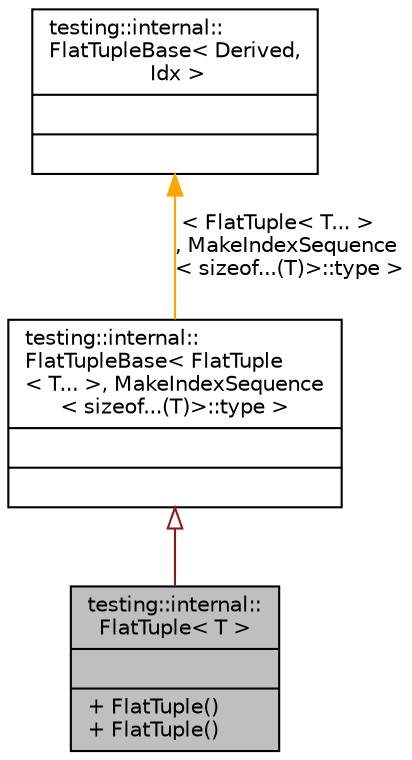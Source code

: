 digraph "testing::internal::FlatTuple&lt; T &gt;"
{
 // LATEX_PDF_SIZE
  bgcolor="transparent";
  edge [fontname="Helvetica",fontsize="10",labelfontname="Helvetica",labelfontsize="10"];
  node [fontname="Helvetica",fontsize="10",shape=record];
  Node1 [label="{testing::internal::\lFlatTuple\< T \>\n||+ FlatTuple()\l+ FlatTuple()\l}",height=0.2,width=0.4,color="black", fillcolor="grey75", style="filled", fontcolor="black",tooltip=" "];
  Node2 -> Node1 [dir="back",color="firebrick4",fontsize="10",style="solid",arrowtail="onormal",fontname="Helvetica"];
  Node2 [label="{testing::internal::\lFlatTupleBase\< FlatTuple\l\< T... \>, MakeIndexSequence\l\< sizeof...(T)\>::type \>\n||}",height=0.2,width=0.4,color="black",URL="$structtesting_1_1internal_1_1FlatTupleBase.html",tooltip=" "];
  Node3 -> Node2 [dir="back",color="orange",fontsize="10",style="solid",label=" \< FlatTuple\< T... \>\l, MakeIndexSequence\l\< sizeof...(T)\>::type \>" ,fontname="Helvetica"];
  Node3 [label="{testing::internal::\lFlatTupleBase\< Derived,\l Idx \>\n||}",height=0.2,width=0.4,color="black",URL="$structtesting_1_1internal_1_1FlatTupleBase.html",tooltip=" "];
}
